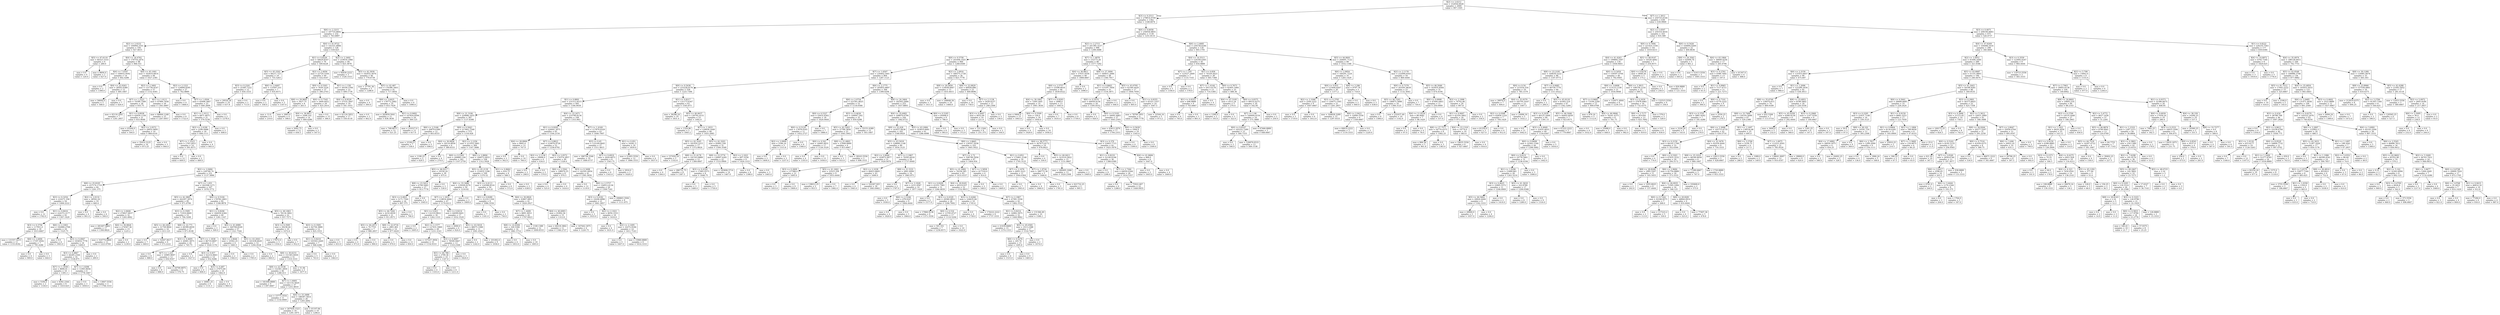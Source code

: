 digraph Tree {
node [shape=box] ;
0 [label="X[2] <= 2.6212\nmse = 332656.0028\nsamples = 2000\nvalue = 997.1505"] ;
1 [label="X[3] <= 0.2513\nmse = 278814.9709\nsamples = 1362\nvalue = 1168.6674"] ;
0 -> 1 [labeldistance=2.5, labelangle=45, headlabel="True"] ;
2 [label="X[6] <= 2.3215\nmse = 187725.8692\nsamples = 232\nvalue = 763.6897"] ;
1 -> 2 ;
3 [label="X[2] <= 2.0232\nmse = 194994.2101\nsamples = 104\nvalue = 927.4615"] ;
2 -> 3 ;
4 [label="X[5] <= 47.6119\nmse = 60323.3333\nsamples = 6\nvalue = 289.0"] ;
3 -> 4 ;
5 [label="mse = 0.0\nsamples = 4\nvalue = 120.0"] ;
4 -> 5 ;
6 [label="mse = 9604.0\nsamples = 2\nvalue = 627.0"] ;
4 -> 6 ;
7 [label="X[4] <= 24.4762\nmse = 176754.2474\nsamples = 98\nvalue = 966.551"] ;
3 -> 7 ;
8 [label="X[4] <= 7.0187\nmse = 106932.9592\nsamples = 14\nvalue = 602.4286"] ;
7 -> 8 ;
9 [label="mse = 0.0\nsamples = 2\nvalue = 1306.0"] ;
8 -> 9 ;
10 [label="X[4] <= 22.0263\nmse = 28502.6389\nsamples = 12\nvalue = 485.1667"] ;
8 -> 10 ;
11 [label="mse = 56644.0\nsamples = 5\nvalue = 568.0"] ;
10 -> 11 ;
12 [label="mse = 0.0\nsamples = 7\nvalue = 426.0"] ;
10 -> 12 ;
13 [label="X[4] <= 45.1001\nmse = 162610.6814\nsamples = 84\nvalue = 1027.2381"] ;
7 -> 13 ;
14 [label="X[2] <= 2.3492\nmse = 131736.9147\nsamples = 57\nvalue = 1152.4561"] ;
13 -> 14 ;
15 [label="X[7] <= 1.2523\nmse = 74390.7589\nsamples = 28\nvalue = 935.75"] ;
14 -> 15 ;
16 [label="mse = 45116.2041\nsamples = 7\nvalue = 1241.2857"] ;
15 -> 16 ;
17 [label="X[1] <= 0.8938\nmse = 42659.1338\nsamples = 21\nvalue = 833.9048"] ;
15 -> 17 ;
18 [label="mse = 43264.0\nsamples = 2\nvalue = 504.0"] ;
17 -> 18 ;
19 [label="X[2] <= 2.0572\nmse = 29932.9695\nsamples = 19\nvalue = 868.6316"] ;
17 -> 19 ;
20 [label="mse = 35410.3125\nsamples = 16\nvalue = 873.25"] ;
19 -> 20 ;
21 [label="mse = 0.0\nsamples = 3\nvalue = 844.0"] ;
19 -> 21 ;
22 [label="X[1] <= 1.0111\nmse = 97984.7658\nsamples = 29\nvalue = 1361.6897"] ;
14 -> 22 ;
23 [label="mse = 80844.1248\nsamples = 23\nvalue = 1267.6957"] ;
22 -> 23 ;
24 [label="mse = 0.0\nsamples = 6\nvalue = 1722.0"] ;
22 -> 24 ;
25 [label="X[2] <= 2.1221\nmse = 124806.8395\nsamples = 27\nvalue = 762.8889"] ;
13 -> 25 ;
26 [label="mse = 0.0\nsamples = 4\nvalue = 1468.0"] ;
25 -> 26 ;
27 [label="X[7] <= 1.4504\nmse = 45008.3667\nsamples = 23\nvalue = 640.2609"] ;
25 -> 27 ;
28 [label="X[1] <= 1.0111\nmse = 6871.4875\nsamples = 21\nvalue = 579.5238"] ;
27 -> 28 ;
29 [label="X[2] <= 2.4199\nmse = 2296.0988\nsamples = 18\nvalue = 608.1111"] ;
28 -> 29 ;
30 [label="X[7] <= 1.2523\nmse = 1763.2653\nsamples = 14\nvalue = 591.8571"] ;
29 -> 30 ;
31 [label="mse = 0.0\nsamples = 12\nvalue = 609.0"] ;
30 -> 31 ;
32 [label="mse = 0.0\nsamples = 2\nvalue = 489.0"] ;
30 -> 32 ;
33 [label="mse = 0.0\nsamples = 4\nvalue = 665.0"] ;
29 -> 33 ;
34 [label="mse = 0.0\nsamples = 3\nvalue = 408.0"] ;
28 -> 34 ;
35 [label="mse = 0.0\nsamples = 2\nvalue = 1278.0"] ;
27 -> 35 ;
36 [label="X[4] <= 41.9722\nmse = 142321.8906\nsamples = 128\nvalue = 630.625"] ;
2 -> 36 ;
37 [label="X[1] <= 0.8226\nmse = 56629.8167\nsamples = 79\nvalue = 509.8228"] ;
36 -> 37 ;
38 [label="X[5] <= 45.2502\nmse = 84211.723\nsamples = 19\nvalue = 755.5263"] ;
37 -> 38 ;
39 [label="X[3] <= 0.2241\nmse = 25385.7222\nsamples = 12\nvalue = 650.3333"] ;
38 -> 39 ;
40 [label="mse = 29520.36\nsamples = 10\nvalue = 637.8"] ;
39 -> 40 ;
41 [label="mse = 0.0\nsamples = 2\nvalue = 713.0"] ;
39 -> 41 ;
42 [label="X[6] <= 2.6497\nmse = 133567.551\nsamples = 7\nvalue = 935.8571"] ;
38 -> 42 ;
43 [label="mse = 0.0\nsamples = 2\nvalue = 358.0"] ;
42 -> 43 ;
44 [label="mse = 0.0\nsamples = 5\nvalue = 1167.0"] ;
42 -> 44 ;
45 [label="X[2] <= 2.4056\nmse = 22724.5164\nsamples = 60\nvalue = 432.0167"] ;
37 -> 45 ;
46 [label="X[0] <= 0.5303\nmse = 7839.3324\nsamples = 37\nvalue = 390.2703"] ;
45 -> 46 ;
47 [label="X[8] <= 29.9691\nmse = 3427.75\nsamples = 8\nvalue = 263.5"] ;
46 -> 47 ;
48 [label="mse = 12.0\nsamples = 4\nvalue = 219.0"] ;
47 -> 48 ;
49 [label="mse = 2883.0\nsamples = 4\nvalue = 308.0"] ;
47 -> 49 ;
50 [label="X[0] <= 0.7545\nmse = 3400.0452\nsamples = 29\nvalue = 425.2414"] ;
46 -> 50 ;
51 [label="X[4] <= 36.8811\nmse = 3268.102\nsamples = 14\nvalue = 469.4286"] ;
50 -> 51 ;
52 [label="mse = 2642.75\nsamples = 12\nvalue = 456.5"] ;
51 -> 52 ;
53 [label="mse = 0.0\nsamples = 2\nvalue = 547.0"] ;
51 -> 53 ;
54 [label="mse = 0.0\nsamples = 15\nvalue = 384.0"] ;
50 -> 54 ;
55 [label="X[1] <= 1.158\nmse = 39356.5784\nsamples = 23\nvalue = 499.1739"] ;
45 -> 55 ;
56 [label="X[4] <= 8.9529\nmse = 37532.3047\nsamples = 19\nvalue = 541.1053"] ;
55 -> 56 ;
57 [label="mse = 41124.5952\nsamples = 17\nvalue = 550.4118"] ;
56 -> 57 ;
58 [label="mse = 4.0\nsamples = 2\nvalue = 462.0"] ;
56 -> 58 ;
59 [label="mse = 0.0\nsamples = 4\nvalue = 300.0"] ;
55 -> 59 ;
60 [label="X[2] <= 2.3492\nmse = 219018.1966\nsamples = 49\nvalue = 825.3878"] ;
36 -> 60 ;
61 [label="mse = 95630.2222\nsamples = 3\nvalue = 1526.3333"] ;
60 -> 61 ;
62 [label="X[5] <= 42.3939\nmse = 192932.5676\nsamples = 46\nvalue = 779.6739"] ;
60 -> 62 ;
63 [label="mse = 37791.36\nsamples = 5\nvalue = 1288.8"] ;
62 -> 63 ;
64 [label="X[5] <= 42.487\nmse = 176386.3403\nsamples = 41\nvalue = 717.5854"] ;
62 -> 64 ;
65 [label="X[6] <= 3.6425\nmse = 178772.2482\nsamples = 35\nvalue = 653.7429"] ;
64 -> 65 ;
66 [label="mse = 283859.5041\nsamples = 11\nvalue = 838.3636"] ;
65 -> 66 ;
67 [label="X[1] <= 0.9492\nmse = 107824.8594\nsamples = 24\nvalue = 569.125"] ;
65 -> 67 ;
68 [label="mse = 748.6875\nsamples = 12\nvalue = 521.25"] ;
67 -> 68 ;
69 [label="mse = 210317.0\nsamples = 12\nvalue = 617.0"] ;
67 -> 69 ;
70 [label="mse = 0.0\nsamples = 6\nvalue = 1090.0"] ;
64 -> 70 ;
71 [label="X[0] <= 0.6058\nmse = 256930.9855\nsamples = 1130\nvalue = 1251.8133"] ;
1 -> 71 ;
72 [label="X[2] <= 2.2715\nmse = 241385.3237\nsamples = 996\nvalue = 1298.4488"] ;
71 -> 72 ;
73 [label="X[0] <= 0.5758\nmse = 241694.1025\nsamples = 900\nvalue = 1268.6589"] ;
72 -> 73 ;
74 [label="X[7] <= 1.6507\nmse = 230402.5441\nsamples = 864\nvalue = 1287.1123"] ;
73 -> 74 ;
75 [label="X[0] <= 0.5438\nmse = 233228.0176\nsamples = 558\nvalue = 1225.7384"] ;
74 -> 75 ;
76 [label="X[1] <= 0.8891\nmse = 231512.9515\nsamples = 495\nvalue = 1184.9939"] ;
75 -> 76 ;
77 [label="X[8] <= 21.3106\nmse = 220686.1655\nsamples = 387\nvalue = 1137.8398"] ;
76 -> 77 ;
78 [label="X[6] <= 2.5166\nmse = 20879.6389\nsamples = 12\nvalue = 603.8333"] ;
77 -> 78 ;
79 [label="mse = 25392.0\nsamples = 7\nvalue = 538.0"] ;
78 -> 79 ;
80 [label="mse = 0.0\nsamples = 5\nvalue = 696.0"] ;
78 -> 80 ;
81 [label="X[0] <= 0.5043\nmse = 217662.7548\nsamples = 375\nvalue = 1154.928"] ;
77 -> 81 ;
82 [label="X[4] <= 30.0826\nmse = 29116.8056\nsamples = 6\nvalue = 389.8333"] ;
81 -> 82 ;
83 [label="mse = 1190.25\nsamples = 2\nvalue = 629.5"] ;
82 -> 83 ;
84 [label="mse = 0.0\nsamples = 4\nvalue = 270.0"] ;
82 -> 84 ;
85 [label="X[2] <= 2.1256\nmse = 211055.5661\nsamples = 369\nvalue = 1167.3686"] ;
81 -> 85 ;
86 [label="X[0] <= 0.5305\nmse = 209883.104\nsamples = 261\nvalue = 1107.2759"] ;
85 -> 86 ;
87 [label="X[2] <= 2.0484\nmse = 226740.74\nsamples = 231\nvalue = 1137.3896"] ;
86 -> 87 ;
88 [label="X[8] <= 25.8105\nmse = 257174.1719\nsamples = 64\nvalue = 1291.375"] ;
87 -> 88 ;
89 [label="X[3] <= 0.3254\nmse = 210271.358\nsamples = 54\nvalue = 1408.2222"] ;
88 -> 89 ;
90 [label="mse = 0.0\nsamples = 12\nvalue = 1762.0"] ;
89 -> 90 ;
91 [label="X[1] <= 0.8416\nmse = 224372.2177\nsamples = 42\nvalue = 1307.1429"] ;
89 -> 91 ;
92 [label="X[3] <= 0.3756\nmse = 117951.0\nsamples = 18\nvalue = 1015.6667"] ;
91 -> 92 ;
93 [label="mse = 131557.4215\nsamples = 11\nvalue = 1155.8182"] ;
92 -> 93 ;
94 [label="X[6] <= 2.4494\nmse = 17197.9592\nsamples = 7\nvalue = 795.4286"] ;
92 -> 94 ;
95 [label="mse = 0.0\nsamples = 4\nvalue = 909.0"] ;
94 -> 95 ;
96 [label="mse = 0.0\nsamples = 3\nvalue = 644.0"] ;
94 -> 96 ;
97 [label="X[6] <= 2.1003\nmse = 192680.2708\nsamples = 24\nvalue = 1525.75"] ;
91 -> 97 ;
98 [label="mse = 0.0\nsamples = 6\nvalue = 1903.0"] ;
97 -> 98 ;
99 [label="X[3] <= 0.4947\nmse = 193654.7778\nsamples = 18\nvalue = 1400.0"] ;
97 -> 99 ;
100 [label="X[3] <= 0.4867\nmse = 44285.2344\nsamples = 16\nvalue = 1538.875"] ;
99 -> 100 ;
101 [label="X[7] <= 1.1838\nmse = 8690.01\nsamples = 10\nvalue = 1395.3"] ;
100 -> 101 ;
102 [label="mse = 5184.0\nsamples = 2\nvalue = 1334.0"] ;
101 -> 102 ;
103 [label="mse = 8392.2344\nsamples = 8\nvalue = 1410.625"] ;
101 -> 103 ;
104 [label="X[7] <= 1.0298\nmse = 11993.8056\nsamples = 6\nvalue = 1778.1667"] ;
100 -> 104 ;
105 [label="mse = 0.0\nsamples = 3\nvalue = 1850.0"] ;
104 -> 105 ;
106 [label="mse = 13667.5556\nsamples = 3\nvalue = 1706.3333"] ;
104 -> 106 ;
107 [label="mse = 0.0\nsamples = 2\nvalue = 289.0"] ;
99 -> 107 ;
108 [label="X[2] <= 2.0132\nmse = 38592.24\nsamples = 10\nvalue = 660.4"] ;
88 -> 108 ;
109 [label="mse = 0.0\nsamples = 4\nvalue = 901.0"] ;
108 -> 109 ;
110 [label="mse = 0.0\nsamples = 6\nvalue = 500.0"] ;
108 -> 110 ;
111 [label="X[7] <= 1.455\nmse = 202508.1271\nsamples = 167\nvalue = 1078.3772"] ;
87 -> 111 ;
112 [label="X[5] <= 42.3865\nmse = 202207.3974\nsamples = 85\nvalue = 971.6706"] ;
111 -> 112 ;
113 [label="X[2] <= 2.0646\nmse = 279627.8037\nsamples = 32\nvalue = 1265.4062"] ;
112 -> 113 ;
114 [label="mse = 281407.9862\nsamples = 17\nvalue = 1300.8824"] ;
113 -> 114 ;
115 [label="X[4] <= 30.0826\nmse = 274567.36\nsamples = 15\nvalue = 1225.2"] ;
113 -> 115 ;
116 [label="mse = 316774.6864\nsamples = 13\nvalue = 1223.0769"] ;
115 -> 116 ;
117 [label="mse = 0.0\nsamples = 2\nvalue = 1239.0"] ;
115 -> 117 ;
118 [label="X[3] <= 0.3585\nmse = 71916.0669\nsamples = 53\nvalue = 794.3208"] ;
112 -> 118 ;
119 [label="X[5] <= 44.2403\nmse = 31758.9844\nsamples = 16\nvalue = 615.125"] ;
118 -> 119 ;
120 [label="mse = 0.0\nsamples = 7\nvalue = 669.0"] ;
119 -> 120 ;
121 [label="mse = 52447.0617\nsamples = 9\nvalue = 573.2222"] ;
119 -> 121 ;
122 [label="X[8] <= 22.771\nmse = 69390.6939\nsamples = 37\nvalue = 871.8108"] ;
118 -> 122 ;
123 [label="X[3] <= 0.4695\nmse = 20081.5875\nsamples = 20\nvalue = 745.75"] ;
122 -> 123 ;
124 [label="mse = 0.0\nsamples = 8\nvalue = 888.0"] ;
123 -> 124 ;
125 [label="X[7] <= 1.225\nmse = 10985.9097\nsamples = 12\nvalue = 650.9167"] ;
123 -> 125 ;
126 [label="mse = 0.0\nsamples = 8\nvalue = 688.0"] ;
125 -> 126 ;
127 [label="mse = 24706.6875\nsamples = 4\nvalue = 576.75"] ;
125 -> 127 ;
128 [label="X[7] <= 1.1838\nmse = 86710.8097\nsamples = 17\nvalue = 1020.1176"] ;
122 -> 128 ;
129 [label="mse = 0.0\nsamples = 3\nvalue = 1427.0"] ;
128 -> 129 ;
130 [label="X[3] <= 0.457\nmse = 62214.0663\nsamples = 14\nvalue = 932.9286"] ;
128 -> 130 ;
131 [label="mse = 0.0\nsamples = 4\nvalue = 608.0"] ;
130 -> 131 ;
132 [label="X[3] <= 0.487\nmse = 27975.69\nsamples = 10\nvalue = 1062.9"] ;
130 -> 132 ;
133 [label="mse = 34861.25\nsamples = 6\nvalue = 1131.5"] ;
132 -> 133 ;
134 [label="mse = 0.0\nsamples = 4\nvalue = 960.0"] ;
132 -> 134 ;
135 [label="X[0] <= 0.5104\nmse = 178782.2803\nsamples = 82\nvalue = 1188.9878"] ;
111 -> 135 ;
136 [label="X[1] <= 0.8206\nmse = 184050.4364\nsamples = 60\nvalue = 1281.1167"] ;
135 -> 136 ;
137 [label="mse = 0.0\nsamples = 3\nvalue = 509.0"] ;
136 -> 137 ;
138 [label="X[5] <= 41.6989\nmse = 160708.8169\nsamples = 57\nvalue = 1321.7544"] ;
136 -> 138 ;
139 [label="X[2] <= 2.0646\nmse = 10302.25\nsamples = 4\nvalue = 1683.5"] ;
138 -> 139 ;
140 [label="mse = 0.0\nsamples = 2\nvalue = 1582.0"] ;
139 -> 140 ;
141 [label="mse = 0.0\nsamples = 2\nvalue = 1785.0"] ;
139 -> 141 ;
142 [label="X[5] <= 43.2043\nmse = 161438.6629\nsamples = 53\nvalue = 1294.4528"] ;
138 -> 142 ;
143 [label="mse = 0.0\nsamples = 2\nvalue = 660.0"] ;
142 -> 143 ;
144 [label="X[8] <= 30.6233\nmse = 151365.0458\nsamples = 51\nvalue = 1319.3333"] ;
142 -> 144 ;
145 [label="X[8] <= 22.5538\nmse = 152361.2859\nsamples = 46\nvalue = 1280.413"] ;
144 -> 145 ;
146 [label="mse = 181496.8889\nsamples = 9\nvalue = 1397.6667"] ;
145 -> 146 ;
147 [label="X[7] <= 1.6005\nmse = 141116.5829\nsamples = 37\nvalue = 1251.8919"] ;
145 -> 147 ;
148 [label="mse = 15773.3554\nsamples = 11\nvalue = 1154.0909"] ;
147 -> 148 ;
149 [label="X[4] <= 33.3488\nmse = 188387.5814\nsamples = 26\nvalue = 1293.2692"] ;
147 -> 149 ;
150 [label="mse = 267926.1523\nsamples = 16\nvalue = 1291.1875"] ;
149 -> 150 ;
151 [label="mse = 61107.84\nsamples = 10\nvalue = 1296.6"] ;
149 -> 151 ;
152 [label="mse = 51.84\nsamples = 5\nvalue = 1677.4"] ;
144 -> 152 ;
153 [label="X[5] <= 40.1863\nmse = 78134.3802\nsamples = 22\nvalue = 937.7273"] ;
135 -> 153 ;
154 [label="X[3] <= 0.3585\nmse = 39238.44\nsamples = 10\nvalue = 1072.6"] ;
153 -> 154 ;
155 [label="mse = 17672.0\nsamples = 3\nvalue = 1354.0"] ;
154 -> 155 ;
156 [label="mse = 0.0\nsamples = 7\nvalue = 952.0"] ;
154 -> 156 ;
157 [label="X[3] <= 0.3585\nmse = 82756.3889\nsamples = 12\nvalue = 825.3333"] ;
153 -> 157 ;
158 [label="X[1] <= 0.8216\nmse = 105502.2449\nsamples = 7\nvalue = 948.4286"] ;
157 -> 158 ;
159 [label="mse = 0.0\nsamples = 5\nvalue = 743.0"] ;
158 -> 159 ;
160 [label="mse = 0.0\nsamples = 2\nvalue = 1462.0"] ;
158 -> 160 ;
161 [label="mse = 0.0\nsamples = 5\nvalue = 653.0"] ;
157 -> 161 ;
162 [label="X[5] <= 46.9217\nmse = 19330.24\nsamples = 30\nvalue = 875.4"] ;
86 -> 162 ;
163 [label="X[8] <= 23.5412\nmse = 6749.5062\nsamples = 27\nvalue = 913.7778"] ;
162 -> 163 ;
164 [label="X[3] <= 0.4921\nmse = 5171.7344\nsamples = 24\nvalue = 897.375"] ;
163 -> 164 ;
165 [label="X[5] <= 44.7044\nmse = 4232.6939\nsamples = 21\nvalue = 911.8571"] ;
164 -> 165 ;
166 [label="X[5] <= 44.2973\nmse = 70.7755\nsamples = 7\nvalue = 980.2857"] ;
165 -> 166 ;
167 [label="mse = 0.0\nsamples = 4\nvalue = 973.0"] ;
166 -> 167 ;
168 [label="mse = 0.0\nsamples = 3\nvalue = 990.0"] ;
166 -> 168 ;
169 [label="X[8] <= 22.0734\nmse = 2801.801\nsamples = 14\nvalue = 877.6429"] ;
165 -> 169 ;
170 [label="mse = 0.0\nsamples = 3\nvalue = 979.0"] ;
169 -> 170 ;
171 [label="mse = 0.0\nsamples = 11\nvalue = 850.0"] ;
169 -> 171 ;
172 [label="mse = 0.0\nsamples = 3\nvalue = 796.0"] ;
164 -> 172 ;
173 [label="mse = 0.0\nsamples = 3\nvalue = 1045.0"] ;
163 -> 173 ;
174 [label="mse = 0.0\nsamples = 3\nvalue = 530.0"] ;
162 -> 174 ;
175 [label="X[6] <= 2.8894\nmse = 184072.0933\nsamples = 108\nvalue = 1312.5926"] ;
85 -> 175 ;
176 [label="X[5] <= 45.2139\nmse = 153432.1296\nsamples = 100\nvalue = 1370.52"] ;
175 -> 176 ;
177 [label="X[4] <= 33.3488\nmse = 135028.0276\nsamples = 50\nvalue = 1216.82"] ;
176 -> 177 ;
178 [label="X[7] <= 1.1833\nmse = 119834.4464\nsamples = 47\nvalue = 1179.0213"] ;
177 -> 178 ;
179 [label="X[1] <= 0.821\nmse = 132319.9822\nsamples = 30\nvalue = 1262.1333"] ;
178 -> 179 ;
180 [label="mse = 0.0\nsamples = 2\nvalue = 1695.0"] ;
179 -> 180 ;
181 [label="X[2] <= 2.1577\nmse = 127431.5969\nsamples = 28\nvalue = 1231.2143"] ;
179 -> 181 ;
182 [label="mse = 157227.3956\nsamples = 15\nvalue = 1154.9333"] ;
181 -> 182 ;
183 [label="X[3] <= 0.4697\nmse = 78590.9467\nsamples = 13\nvalue = 1319.2308"] ;
181 -> 183 ;
184 [label="X[5] <= 40.786\nmse = 2799.36\nsamples = 10\nvalue = 1167.8"] ;
183 -> 184 ;
185 [label="mse = 0.0\nsamples = 4\nvalue = 1103.0"] ;
184 -> 185 ;
186 [label="mse = 0.0\nsamples = 6\nvalue = 1211.0"] ;
184 -> 186 ;
187 [label="mse = 0.0\nsamples = 3\nvalue = 1824.0"] ;
183 -> 187 ;
188 [label="X[1] <= 0.8214\nmse = 64099.6401\nsamples = 17\nvalue = 1032.3529"] ;
178 -> 188 ;
189 [label="mse = 2000.0\nsamples = 6\nvalue = 924.0"] ;
188 -> 189 ;
190 [label="X[5] <= 43.5018\nmse = 88075.3388\nsamples = 11\nvalue = 1091.4545"] ;
188 -> 190 ;
191 [label="mse = 0.0\nsamples = 2\nvalue = 1242.0"] ;
190 -> 191 ;
192 [label="mse = 101492.0\nsamples = 9\nvalue = 1058.0"] ;
190 -> 192 ;
193 [label="mse = 0.0\nsamples = 3\nvalue = 1809.0"] ;
177 -> 193 ;
194 [label="X[3] <= 0.4113\nmse = 124588.8516\nsamples = 50\nvalue = 1524.22"] ;
176 -> 194 ;
195 [label="X[1] <= 0.8289\nmse = 31219.1358\nsamples = 9\nvalue = 1086.5556"] ;
194 -> 195 ;
196 [label="mse = 0.0\nsamples = 7\nvalue = 1181.0"] ;
195 -> 196 ;
197 [label="mse = 0.0\nsamples = 2\nvalue = 756.0"] ;
195 -> 197 ;
198 [label="X[4] <= 30.0826\nmse = 93807.0851\nsamples = 41\nvalue = 1620.2927"] ;
194 -> 198 ;
199 [label="X[7] <= 1.4409\nmse = 8891.9053\nsamples = 26\nvalue = 1797.6923"] ;
198 -> 199 ;
200 [label="X[8] <= 22.8306\nmse = 326.5306\nsamples = 14\nvalue = 1881.5714"] ;
199 -> 200 ;
201 [label="mse = 0.0\nsamples = 4\nvalue = 1853.0"] ;
200 -> 201 ;
202 [label="mse = 0.0\nsamples = 10\nvalue = 1893.0"] ;
200 -> 202 ;
203 [label="mse = 1100.1389\nsamples = 12\nvalue = 1699.8333"] ;
199 -> 203 ;
204 [label="X[4] <= 40.6993\nmse = 91892.56\nsamples = 15\nvalue = 1312.8"] ;
198 -> 204 ;
205 [label="mse = 60218.3802\nsamples = 11\nvalue = 1346.2727"] ;
204 -> 205 ;
206 [label="mse = 167442.1875\nsamples = 4\nvalue = 1220.75"] ;
204 -> 206 ;
207 [label="X[1] <= 0.8662\nmse = 816.75\nsamples = 8\nvalue = 588.5"] ;
175 -> 207 ;
208 [label="mse = 0.0\nsamples = 6\nvalue = 572.0"] ;
207 -> 208 ;
209 [label="mse = 0.0\nsamples = 2\nvalue = 638.0"] ;
207 -> 209 ;
210 [label="X[4] <= 33.2471\nmse = 233790.8134\nsamples = 108\nvalue = 1353.963"] ;
76 -> 210 ;
211 [label="X[1] <= 0.9292\nmse = 220041.3075\nsamples = 65\nvalue = 1164.2154"] ;
210 -> 211 ;
212 [label="X[4] <= 28.8906\nmse = 6845.0\nsamples = 12\nvalue = 747.0"] ;
211 -> 212 ;
213 [label="mse = 0.0\nsamples = 2\nvalue = 562.0"] ;
212 -> 213 ;
214 [label="mse = 0.0\nsamples = 10\nvalue = 784.0"] ;
212 -> 214 ;
215 [label="X[7] <= 0.8823\nmse = 219976.9726\nsamples = 53\nvalue = 1258.6792"] ;
211 -> 215 ;
216 [label="X[2] <= 2.1136\nmse = 18496.0\nsamples = 4\nvalue = 434.0"] ;
215 -> 216 ;
217 [label="mse = 0.0\nsamples = 2\nvalue = 298.0"] ;
216 -> 217 ;
218 [label="mse = 0.0\nsamples = 2\nvalue = 570.0"] ;
216 -> 218 ;
219 [label="X[2] <= 2.0572\nmse = 176374.2857\nsamples = 49\nvalue = 1326.0"] ;
215 -> 219 ;
220 [label="X[6] <= 2.5562\nmse = 198470.25\nsamples = 8\nvalue = 970.5"] ;
219 -> 220 ;
221 [label="mse = 0.0\nsamples = 4\nvalue = 525.0"] ;
220 -> 221 ;
222 [label="mse = 0.0\nsamples = 4\nvalue = 1416.0"] ;
220 -> 222 ;
223 [label="X[3] <= 0.3498\nmse = 142591.6954\nsamples = 41\nvalue = 1395.3659"] ;
219 -> 223 ;
224 [label="mse = 0.0\nsamples = 12\nvalue = 1119.0"] ;
223 -> 224 ;
225 [label="X[6] <= 2.5757\nmse = 156912.6136\nsamples = 29\nvalue = 1509.7241"] ;
223 -> 225 ;
226 [label="X[3] <= 0.4182\nmse = 19208.4898\nsamples = 21\nvalue = 1661.2857"] ;
225 -> 226 ;
227 [label="mse = 0.0\nsamples = 3\nvalue = 1933.0"] ;
226 -> 227 ;
228 [label="X[2] <= 2.1021\nmse = 8054.3333\nsamples = 18\nvalue = 1616.0"] ;
226 -> 228 ;
229 [label="mse = 0.0\nsamples = 4\nvalue = 1631.0"] ;
228 -> 229 ;
230 [label="X[2] <= 2.1495\nmse = 10272.9184\nsamples = 14\nvalue = 1611.7143"] ;
228 -> 230 ;
231 [label="mse = 0.0\nsamples = 5\nvalue = 1607.0"] ;
230 -> 231 ;
232 [label="mse = 15960.8889\nsamples = 9\nvalue = 1614.3333"] ;
230 -> 232 ;
233 [label="mse = 299803.3594\nsamples = 8\nvalue = 1111.875"] ;
225 -> 233 ;
234 [label="X[7] <= 1.4169\nmse = 117879.9329\nsamples = 43\nvalue = 1640.7907"] ;
210 -> 234 ;
235 [label="X[3] <= 0.45\nmse = 133149.0645\nsamples = 27\nvalue = 1511.4815"] ;
234 -> 235 ;
236 [label="mse = 186726.3546\nsamples = 19\nvalue = 1489.4737"] ;
235 -> 236 ;
237 [label="X[7] <= 0.6919\nmse = 2020.6875\nsamples = 8\nvalue = 1563.75"] ;
235 -> 237 ;
238 [label="mse = 0.0\nsamples = 6\nvalue = 1543.0"] ;
237 -> 238 ;
239 [label="mse = 2916.0\nsamples = 2\nvalue = 1626.0"] ;
237 -> 239 ;
240 [label="X[1] <= 0.951\nmse = 16281.5\nsamples = 16\nvalue = 1859.0"] ;
234 -> 240 ;
241 [label="mse = 21493.5556\nsamples = 12\nvalue = 1866.3333"] ;
240 -> 241 ;
242 [label="mse = 0.0\nsamples = 4\nvalue = 1837.0"] ;
240 -> 242 ;
243 [label="X[1] <= 0.8217\nmse = 131173.6347\nsamples = 63\nvalue = 1545.873"] ;
75 -> 243 ;
244 [label="mse = 36286.24\nsamples = 10\nvalue = 1831.4"] ;
243 -> 244 ;
245 [label="X[5] <= 40.0637\nmse = 130792.4151\nsamples = 53\nvalue = 1492.0"] ;
243 -> 245 ;
246 [label="mse = 1324.96\nsamples = 5\nvalue = 1845.2"] ;
245 -> 246 ;
247 [label="X[7] <= 1.1833\nmse = 129930.1649\nsamples = 48\nvalue = 1455.2083"] ;
245 -> 247 ;
248 [label="X[5] <= 42.3245\nmse = 181924.2215\nsamples = 17\nvalue = 1372.8824"] ;
247 -> 248 ;
249 [label="mse = 157450.24\nsamples = 5\nvalue = 1332.6"] ;
248 -> 249 ;
250 [label="X[8] <= 21.4178\nmse = 191163.8889\nsamples = 12\nvalue = 1389.6667"] ;
248 -> 250 ;
251 [label="mse = 0.0\nsamples = 4\nvalue = 1394.0"] ;
250 -> 251 ;
252 [label="mse = 286731.75\nsamples = 8\nvalue = 1387.5"] ;
250 -> 252 ;
253 [label="X[5] <= 42.3203\nmse = 95662.358\nsamples = 31\nvalue = 1500.3548"] ;
247 -> 253 ;
254 [label="X[8] <= 23.5774\nmse = 130697.6281\nsamples = 22\nvalue = 1533.0909"] ;
253 -> 254 ;
255 [label="X[3] <= 0.4329\nmse = 17085.9375\nsamples = 8\nvalue = 1648.75"] ;
254 -> 255 ;
256 [label="mse = 0.0\nsamples = 3\nvalue = 1480.0"] ;
255 -> 256 ;
257 [label="mse = 0.0\nsamples = 5\nvalue = 1750.0"] ;
255 -> 257 ;
258 [label="mse = 183606.5714\nsamples = 14\nvalue = 1467.0"] ;
254 -> 258 ;
259 [label="X[2] <= 2.1021\nmse = 997.5556\nsamples = 9\nvalue = 1420.3333"] ;
253 -> 259 ;
260 [label="mse = 0.0\nsamples = 6\nvalue = 1398.0"] ;
259 -> 260 ;
261 [label="mse = 0.0\nsamples = 3\nvalue = 1465.0"] ;
259 -> 261 ;
262 [label="X[6] <= 2.1775\nmse = 205855.9697\nsamples = 306\nvalue = 1399.0294"] ;
74 -> 262 ;
263 [label="X[6] <= 2.0754\nmse = 221561.9025\nsamples = 53\nvalue = 1118.0566"] ;
262 -> 263 ;
264 [label="X[0] <= 0.5327\nmse = 55632.8302\nsamples = 18\nvalue = 1620.9444"] ;
263 -> 264 ;
265 [label="X[0] <= 0.5124\nmse = 17878.0165\nsamples = 11\nvalue = 1452.2727"] ;
264 -> 265 ;
266 [label="X[2] <= 2.0994\nmse = 5186.16\nsamples = 5\nvalue = 1315.8"] ;
265 -> 266 ;
267 [label="mse = 0.0\nsamples = 2\nvalue = 1404.0"] ;
266 -> 267 ;
268 [label="mse = 0.0\nsamples = 3\nvalue = 1257.0"] ;
266 -> 268 ;
269 [label="mse = 0.0\nsamples = 6\nvalue = 1566.0"] ;
265 -> 269 ;
270 [label="mse = 0.0\nsamples = 7\nvalue = 1886.0"] ;
264 -> 270 ;
271 [label="X[3] <= 0.4636\nmse = 109947.502\nsamples = 35\nvalue = 859.4286"] ;
263 -> 271 ;
272 [label="X[5] <= 42.3203\nmse = 37766.3856\nsamples = 23\nvalue = 1045.3043"] ;
271 -> 272 ;
273 [label="X[0] <= 0.541\nmse = 16085.9931\nsamples = 17\nvalue = 1126.3529"] ;
272 -> 273 ;
274 [label="mse = 0.0\nsamples = 4\nvalue = 1355.0"] ;
273 -> 274 ;
275 [label="mse = 0.0\nsamples = 13\nvalue = 1056.0"] ;
273 -> 275 ;
276 [label="X[8] <= 21.6803\nmse = 27848.8889\nsamples = 6\nvalue = 815.6667"] ;
272 -> 276 ;
277 [label="mse = 0.0\nsamples = 3\nvalue = 933.0"] ;
276 -> 277 ;
278 [label="mse = 28163.5556\nsamples = 3\nvalue = 698.3333"] ;
276 -> 278 ;
279 [label="mse = 55151.6389\nsamples = 12\nvalue = 503.1667"] ;
271 -> 279 ;
280 [label="X[8] <= 24.3464\nmse = 182563.2684\nsamples = 253\nvalue = 1457.8893"] ;
262 -> 280 ;
281 [label="X[4] <= 35.6083\nmse = 168870.6794\nsamples = 244\nvalue = 1482.6721"] ;
280 -> 281 ;
282 [label="X[8] <= 22.428\nmse = 143437.8438\nsamples = 183\nvalue = 1548.0929"] ;
281 -> 282 ;
283 [label="X[5] <= 43.5018\nmse = 128890.1148\nsamples = 80\nvalue = 1654.3125"] ;
282 -> 283 ;
284 [label="X[2] <= 2.0646\nmse = 193672.9977\nsamples = 21\nvalue = 1420.0476"] ;
283 -> 284 ;
285 [label="X[3] <= 0.2609\nmse = 137388.0\nsamples = 12\nvalue = 1695.0"] ;
284 -> 285 ;
286 [label="mse = 0.0\nsamples = 3\nvalue = 1053.0"] ;
285 -> 286 ;
287 [label="mse = 0.0\nsamples = 9\nvalue = 1909.0"] ;
285 -> 287 ;
288 [label="X[5] <= 41.2462\nmse = 33523.358\nsamples = 9\nvalue = 1053.4444"] ;
284 -> 288 ;
289 [label="mse = 138012.25\nsamples = 2\nvalue = 953.5"] ;
288 -> 289 ;
290 [label="mse = 0.0\nsamples = 7\nvalue = 1082.0"] ;
288 -> 290 ;
291 [label="X[7] <= 2.1867\nmse = 79345.6018\nsamples = 59\nvalue = 1737.6949"] ;
283 -> 291 ;
292 [label="X[2] <= 2.1038\nmse = 99423.8605\nsamples = 43\nvalue = 1690.0"] ;
291 -> 292 ;
293 [label="mse = 0.0\nsamples = 4\nvalue = 1945.0"] ;
292 -> 293 ;
294 [label="mse = 102267.925\nsamples = 39\nvalue = 1663.8462"] ;
292 -> 294 ;
295 [label="X[8] <= 21.5331\nmse = 2841.6094\nsamples = 16\nvalue = 1865.875"] ;
291 -> 295 ;
296 [label="mse = 0.0\nsamples = 2\nvalue = 1787.0"] ;
295 -> 296 ;
297 [label="X[7] <= 3.1928\nmse = 2231.8367\nsamples = 14\nvalue = 1877.1429"] ;
295 -> 297 ;
298 [label="mse = 0.0\nsamples = 5\nvalue = 1936.0"] ;
297 -> 298 ;
299 [label="X[6] <= 2.5166\nmse = 478.0247\nsamples = 9\nvalue = 1844.4444"] ;
297 -> 299 ;
300 [label="mse = 0.0\nsamples = 4\nvalue = 1820.0"] ;
299 -> 300 ;
301 [label="mse = 0.0\nsamples = 5\nvalue = 1864.0"] ;
299 -> 301 ;
302 [label="X[6] <= 2.8665\nmse = 139167.5036\nsamples = 103\nvalue = 1465.5922"] ;
282 -> 302 ;
303 [label="X[7] <= 2.72\nmse = 108748.5956\nsamples = 87\nvalue = 1404.954"] ;
302 -> 303 ;
304 [label="X[5] <= 41.4982\nmse = 76236.583\nsamples = 83\nvalue = 1433.4337"] ;
303 -> 304 ;
305 [label="X[1] <= 0.8209\nmse = 43351.7981\nsamples = 31\nvalue = 1266.4839"] ;
304 -> 305 ;
306 [label="mse = 0.0\nsamples = 5\nvalue = 1577.0"] ;
305 -> 306 ;
307 [label="X[3] <= 0.4329\nmse = 29580.4852\nsamples = 26\nvalue = 1206.7692"] ;
305 -> 307 ;
308 [label="mse = 17866.9136\nsamples = 9\nvalue = 1371.5556"] ;
307 -> 308 ;
309 [label="X[0] <= 0.516\nmse = 13795.0727\nsamples = 17\nvalue = 1119.5294"] ;
307 -> 309 ;
310 [label="mse = 501.551\nsamples = 7\nvalue = 1258.8571"] ;
309 -> 310 ;
311 [label="mse = 0.0\nsamples = 10\nvalue = 1022.0"] ;
309 -> 311 ;
312 [label="X[4] <= 18.9245\nmse = 69319.037\nsamples = 52\nvalue = 1532.9615"] ;
304 -> 312 ;
313 [label="X[3] <= 0.4266\nmse = 104635.84\nsamples = 10\nvalue = 1745.6"] ;
312 -> 313 ;
314 [label="mse = 0.0\nsamples = 4\nvalue = 1758.0"] ;
313 -> 314 ;
315 [label="mse = 174222.2222\nsamples = 6\nvalue = 1737.3333"] ;
313 -> 315 ;
316 [label="X[7] <= 2.1867\nmse = 47581.5556\nsamples = 42\nvalue = 1482.3333"] ;
312 -> 316 ;
317 [label="X[1] <= 0.8214\nmse = 16982.3975\nsamples = 32\nvalue = 1449.9062"] ;
316 -> 317 ;
318 [label="mse = 21439.8489\nsamples = 15\nvalue = 1374.1333"] ;
317 -> 318 ;
319 [label="X[5] <= 45.0581\nmse = 3513.2388\nsamples = 17\nvalue = 1516.7647"] ;
317 -> 319 ;
320 [label="X[0] <= 0.5276\nmse = 245.76\nsamples = 15\nvalue = 1495.8"] ;
319 -> 320 ;
321 [label="mse = 0.0\nsamples = 6\nvalue = 1515.0"] ;
320 -> 321 ;
322 [label="mse = 0.0\nsamples = 9\nvalue = 1483.0"] ;
320 -> 322 ;
323 [label="mse = 0.0\nsamples = 2\nvalue = 1674.0"] ;
319 -> 323 ;
324 [label="mse = 131366.49\nsamples = 10\nvalue = 1586.1"] ;
316 -> 324 ;
325 [label="X[7] <= 3.5858\nmse = 417316.0\nsamples = 4\nvalue = 814.0"] ;
303 -> 325 ;
326 [label="mse = 0.0\nsamples = 2\nvalue = 168.0"] ;
325 -> 326 ;
327 [label="mse = 0.0\nsamples = 2\nvalue = 1460.0"] ;
325 -> 327 ;
328 [label="X[1] <= 0.852\nmse = 175861.2148\nsamples = 16\nvalue = 1795.3125"] ;
302 -> 328 ;
329 [label="X[7] <= 2.1076\nmse = 4093.3223\nsamples = 11\nvalue = 1944.6364"] ;
328 -> 329 ;
330 [label="mse = 0.0\nsamples = 7\nvalue = 1993.0"] ;
329 -> 330 ;
331 [label="mse = 0.0\nsamples = 4\nvalue = 1860.0"] ;
329 -> 331 ;
332 [label="X[7] <= 1.9726\nmse = 396775.36\nsamples = 5\nvalue = 1466.8"] ;
328 -> 332 ;
333 [label="mse = 0.0\nsamples = 3\nvalue = 1781.0"] ;
332 -> 333 ;
334 [label="mse = 621732.25\nsamples = 2\nvalue = 995.5"] ;
332 -> 334 ;
335 [label="X[5] <= 43.2084\nmse = 193810.6681\nsamples = 61\nvalue = 1286.4098"] ;
281 -> 335 ;
336 [label="X[4] <= 38.5773\nmse = 367675.8172\nsamples = 19\nvalue = 978.8421"] ;
335 -> 336 ;
337 [label="mse = 0.0\nsamples = 4\nvalue = 330.0"] ;
336 -> 337 ;
338 [label="X[5] <= 40.0411\nmse = 323519.5822\nsamples = 15\nvalue = 1151.8667"] ;
336 -> 338 ;
339 [label="mse = 260495.1006\nsamples = 13\nvalue = 1029.2308"] ;
338 -> 339 ;
340 [label="mse = 0.0\nsamples = 2\nvalue = 1949.0"] ;
338 -> 340 ;
341 [label="X[3] <= 0.379\nmse = 53003.7715\nsamples = 42\nvalue = 1425.5476"] ;
335 -> 341 ;
342 [label="X[1] <= 0.8219\nmse = 52140.6196\nsamples = 36\nvalue = 1388.6389"] ;
341 -> 342 ;
343 [label="mse = 0.0\nsamples = 8\nvalue = 1298.0"] ;
342 -> 343 ;
344 [label="X[7] <= 2.7364\nmse = 64020.0344\nsamples = 28\nvalue = 1414.5357"] ;
342 -> 344 ;
345 [label="mse = 0.0\nsamples = 6\nvalue = 1288.0"] ;
344 -> 345 ;
346 [label="mse = 75922.407\nsamples = 22\nvalue = 1449.0455"] ;
344 -> 346 ;
347 [label="X[4] <= 41.8684\nmse = 968.0\nsamples = 6\nvalue = 1647.0"] ;
341 -> 347 ;
348 [label="mse = 0.0\nsamples = 2\nvalue = 1603.0"] ;
347 -> 348 ;
349 [label="mse = 0.0\nsamples = 4\nvalue = 1669.0"] ;
347 -> 349 ;
350 [label="X[0] <= 0.5185\nmse = 85698.0\nsamples = 9\nvalue = 786.0"] ;
280 -> 350 ;
351 [label="mse = 0.0\nsamples = 6\nvalue = 993.0"] ;
350 -> 351 ;
352 [label="mse = 0.0\nsamples = 3\nvalue = 372.0"] ;
350 -> 352 ;
353 [label="X[2] <= 2.0916\nmse = 308375.1728\nsamples = 36\nvalue = 825.7778"] ;
73 -> 353 ;
354 [label="X[8] <= 29.5856\nmse = 114938.0947\nsamples = 13\nvalue = 1455.4615"] ;
353 -> 354 ;
355 [label="mse = 0.0\nsamples = 3\nvalue = 1411.0"] ;
354 -> 355 ;
356 [label="mse = 148648.56\nsamples = 10\nvalue = 1468.8"] ;
354 -> 356 ;
357 [label="X[8] <= 22.0829\nmse = 66928.896\nsamples = 23\nvalue = 469.8696"] ;
353 -> 357 ;
358 [label="mse = 0.0\nsamples = 10\nvalue = 758.0"] ;
357 -> 358 ;
359 [label="X[7] <= 2.1138\nmse = 5428.0237\nsamples = 13\nvalue = 248.2308"] ;
357 -> 359 ;
360 [label="X[3] <= 0.4497\nmse = 4052.09\nsamples = 10\nvalue = 221.9"] ;
359 -> 360 ;
361 [label="mse = 721.2344\nsamples = 8\nvalue = 251.375"] ;
360 -> 361 ;
362 [label="mse = 0.0\nsamples = 2\nvalue = 104.0"] ;
360 -> 362 ;
363 [label="mse = 0.0\nsamples = 3\nvalue = 336.0"] ;
359 -> 363 ;
364 [label="X[7] <= 1.4878\nmse = 152173.26\nsamples = 96\nvalue = 1577.7292"] ;
72 -> 364 ;
365 [label="X[4] <= 36.8811\nmse = 37031.0556\nsamples = 48\nvalue = 1808.6667"] ;
364 -> 365 ;
366 [label="X[6] <= 2.5757\nmse = 15598.6616\nsamples = 46\nvalue = 1839.6522"] ;
365 -> 366 ;
367 [label="X[4] <= 30.1801\nmse = 7209.1405\nsamples = 33\nvalue = 1901.3636"] ;
366 -> 367 ;
368 [label="mse = 9464.0\nsamples = 15\nvalue = 1843.0"] ;
367 -> 368 ;
369 [label="X[0] <= 0.5509\nmse = 126.0\nsamples = 18\nvalue = 1950.0"] ;
367 -> 369 ;
370 [label="mse = 0.0\nsamples = 4\nvalue = 1929.0"] ;
369 -> 370 ;
371 [label="mse = 0.0\nsamples = 14\nvalue = 1956.0"] ;
369 -> 371 ;
372 [label="X[7] <= 0.9293\nmse = 2688.0\nsamples = 13\nvalue = 1683.0"] ;
366 -> 372 ;
373 [label="mse = 0.0\nsamples = 7\nvalue = 1635.0"] ;
372 -> 373 ;
374 [label="mse = 0.0\nsamples = 6\nvalue = 1739.0"] ;
372 -> 374 ;
375 [label="mse = 0.0\nsamples = 2\nvalue = 1096.0"] ;
365 -> 375 ;
376 [label="X[8] <= 27.3094\nmse = 160651.2066\nsamples = 48\nvalue = 1346.7917"] ;
364 -> 376 ;
377 [label="X[1] <= 0.8663\nmse = 115197.7856\nsamples = 31\nvalue = 1534.3871"] ;
376 -> 377 ;
378 [label="X[0] <= 0.5074\nmse = 64958.9156\nsamples = 29\nvalue = 1595.6552"] ;
377 -> 378 ;
379 [label="mse = 0.0\nsamples = 2\nvalue = 926.0"] ;
378 -> 379 ;
380 [label="X[0] <= 0.5193\nmse = 34092.4883\nsamples = 27\nvalue = 1645.2593"] ;
378 -> 380 ;
381 [label="mse = 43612.2976\nsamples = 17\nvalue = 1704.2353"] ;
380 -> 381 ;
382 [label="X[0] <= 0.5628\nmse = 1944.0\nsamples = 10\nvalue = 1545.0"] ;
380 -> 382 ;
383 [label="mse = 0.0\nsamples = 4\nvalue = 1599.0"] ;
382 -> 383 ;
384 [label="mse = 0.0\nsamples = 6\nvalue = 1509.0"] ;
382 -> 384 ;
385 [label="mse = 0.0\nsamples = 2\nvalue = 646.0"] ;
377 -> 385 ;
386 [label="X[5] <= 43.0795\nmse = 62340.4429\nsamples = 17\nvalue = 1004.7059"] ;
376 -> 386 ;
387 [label="mse = 0.0\nsamples = 3\nvalue = 805.0"] ;
386 -> 387 ;
388 [label="X[1] <= 0.8355\nmse = 65321.5357\nsamples = 14\nvalue = 1047.5"] ;
386 -> 388 ;
389 [label="mse = 78760.3951\nsamples = 9\nvalue = 1088.7778"] ;
388 -> 389 ;
390 [label="mse = 32544.16\nsamples = 5\nvalue = 973.2"] ;
388 -> 390 ;
391 [label="X[6] <= 2.4685\nmse = 236158.6246\nsamples = 134\nvalue = 905.1791"] ;
71 -> 391 ;
392 [label="X[4] <= 14.5513\nmse = 124358.4365\nsamples = 45\nvalue = 654.0889"] ;
391 -> 392 ;
393 [label="X[7] <= 1.105\nmse = 123527.3469\nsamples = 7\nvalue = 1133.7143"] ;
392 -> 393 ;
394 [label="mse = 0.0\nsamples = 5\nvalue = 1356.0"] ;
393 -> 394 ;
395 [label="mse = 0.0\nsamples = 2\nvalue = 578.0"] ;
393 -> 395 ;
396 [label="X[1] <= 0.858\nmse = 74329.5623\nsamples = 38\nvalue = 565.7368"] ;
392 -> 396 ;
397 [label="X[7] <= 1.4144\nmse = 5913.0178\nsamples = 13\nvalue = 714.5385"] ;
396 -> 397 ;
398 [label="X[1] <= 0.8353\nmse = 696.8889\nsamples = 9\nvalue = 763.6667"] ;
397 -> 398 ;
399 [label="mse = 0.0\nsamples = 6\nvalue = 745.0"] ;
398 -> 399 ;
400 [label="mse = 0.0\nsamples = 3\nvalue = 801.0"] ;
398 -> 400 ;
401 [label="mse = 0.0\nsamples = 4\nvalue = 604.0"] ;
397 -> 401 ;
402 [label="X[0] <= 0.7673\nmse = 92405.1904\nsamples = 25\nvalue = 488.36"] ;
396 -> 402 ;
403 [label="X[4] <= 47.5195\nmse = 4512.24\nsamples = 5\nvalue = 270.4"] ;
402 -> 403 ;
404 [label="mse = 1296.0\nsamples = 2\nvalue = 193.0"] ;
403 -> 404 ;
405 [label="mse = 0.0\nsamples = 3\nvalue = 322.0"] ;
403 -> 405 ;
406 [label="X[0] <= 0.8375\nmse = 99532.6275\nsamples = 20\nvalue = 542.85"] ;
402 -> 406 ;
407 [label="X[7] <= 1.06\nmse = 100004.0154\nsamples = 18\nvalue = 575.3889"] ;
406 -> 407 ;
408 [label="X[0] <= 0.8107\nmse = 105222.7289\nsamples = 15\nvalue = 560.7333"] ;
407 -> 408 ;
409 [label="mse = 0.0\nsamples = 2\nvalue = 506.0"] ;
408 -> 409 ;
410 [label="mse = 120879.0533\nsamples = 13\nvalue = 569.1538"] ;
408 -> 410 ;
411 [label="mse = 67466.8889\nsamples = 3\nvalue = 648.6667"] ;
407 -> 411 ;
412 [label="mse = 0.0\nsamples = 2\nvalue = 250.0"] ;
406 -> 412 ;
413 [label="X[5] <= 44.8001\nmse = 244691.7122\nsamples = 89\nvalue = 1032.1348"] ;
391 -> 413 ;
414 [label="X[6] <= 2.9954\nmse = 160291.7224\nsamples = 35\nvalue = 1283.1429"] ;
413 -> 414 ;
415 [label="X[0] <= 0.655\nmse = 123446.8267\nsamples = 30\nvalue = 1377.2"] ;
414 -> 415 ;
416 [label="X[2] <= 2.1046\nmse = 2544.2222\nsamples = 9\nvalue = 1647.6667"] ;
415 -> 416 ;
417 [label="mse = 0.0\nsamples = 3\nvalue = 1719.0"] ;
416 -> 417 ;
418 [label="mse = 0.0\nsamples = 6\nvalue = 1612.0"] ;
416 -> 418 ;
419 [label="X[3] <= 0.3795\nmse = 130475.1565\nsamples = 21\nvalue = 1261.2857"] ;
415 -> 419 ;
420 [label="mse = 164828.3289\nsamples = 15\nvalue = 1297.9333"] ;
419 -> 420 ;
421 [label="X[6] <= 2.9421\nmse = 32840.5556\nsamples = 6\nvalue = 1169.6667"] ;
419 -> 421 ;
422 [label="mse = 60614.2222\nsamples = 3\nvalue = 1119.3333"] ;
421 -> 422 ;
423 [label="mse = 0.0\nsamples = 3\nvalue = 1220.0"] ;
421 -> 423 ;
424 [label="X[6] <= 3.296\nmse = 9797.76\nsamples = 5\nvalue = 718.8"] ;
414 -> 424 ;
425 [label="mse = 0.0\nsamples = 2\nvalue = 840.0"] ;
424 -> 425 ;
426 [label="mse = 8.0\nsamples = 3\nvalue = 638.0"] ;
424 -> 426 ;
427 [label="X[2] <= 2.1176\nmse = 232090.6543\nsamples = 54\nvalue = 869.4444"] ;
413 -> 427 ;
428 [label="X[0] <= 0.7279\nmse = 203591.8639\nsamples = 23\nvalue = 1132.3043"] ;
427 -> 428 ;
429 [label="X[5] <= 46.7293\nmse = 190875.5898\nsamples = 16\nvalue = 1308.3125"] ;
428 -> 429 ;
430 [label="mse = 0.0\nsamples = 6\nvalue = 1584.0"] ;
429 -> 430 ;
431 [label="mse = 232437.49\nsamples = 10\nvalue = 1142.9"] ;
429 -> 431 ;
432 [label="mse = 0.0\nsamples = 7\nvalue = 730.0"] ;
428 -> 432 ;
433 [label="X[5] <= 46.5046\nmse = 163935.8564\nsamples = 31\nvalue = 674.4194"] ;
427 -> 433 ;
434 [label="X[0] <= 0.6908\nmse = 47094.4463\nsamples = 11\nvalue = 250.0909"] ;
433 -> 434 ;
435 [label="X[4] <= 11.0534\nmse = 88.4082\nsamples = 7\nvalue = 86.1429"] ;
434 -> 435 ;
436 [label="mse = 0.0\nsamples = 3\nvalue = 97.0"] ;
435 -> 436 ;
437 [label="mse = 0.0\nsamples = 4\nvalue = 78.0"] ;
435 -> 437 ;
438 [label="mse = 0.0\nsamples = 4\nvalue = 537.0"] ;
434 -> 438 ;
439 [label="X[2] <= 2.1998\nmse = 74702.06\nsamples = 20\nvalue = 907.8"] ;
433 -> 439 ;
440 [label="X[1] <= 0.9007\nmse = 42354.5802\nsamples = 18\nvalue = 971.5556"] ;
439 -> 440 ;
441 [label="X[8] <= 27.7577\nmse = 54774.4375\nsamples = 8\nvalue = 1082.25"] ;
440 -> 441 ;
442 [label="mse = 806.56\nsamples = 5\nvalue = 901.8"] ;
441 -> 442 ;
443 [label="mse = 0.0\nsamples = 3\nvalue = 1383.0"] ;
441 -> 443 ;
444 [label="X[4] <= 23.1318\nmse = 14774.0\nsamples = 10\nvalue = 883.0"] ;
440 -> 444 ;
445 [label="mse = 19635.5556\nsamples = 6\nvalue = 927.6667"] ;
444 -> 445 ;
446 [label="mse = 0.0\nsamples = 4\nvalue = 816.0"] ;
444 -> 446 ;
447 [label="mse = 0.0\nsamples = 2\nvalue = 334.0"] ;
439 -> 447 ;
448 [label="X[7] <= 1.3012\nmse = 250725.6144\nsamples = 638\nvalue = 630.9969"] ;
0 -> 448 [labeldistance=2.5, labelangle=-45, headlabel="False"] ;
449 [label="X[2] <= 5.4507\nmse = 250310.4016\nsamples = 163\nvalue = 935.589"] ;
448 -> 449 ;
450 [label="X[0] <= 0.7494\nmse = 221425.1556\nsamples = 141\nvalue = 1019.0213"] ;
449 -> 450 ;
451 [label="X[4] <= 41.4263\nmse = 199884.3397\nsamples = 134\nvalue = 1058.9403"] ;
450 -> 451 ;
452 [label="X[8] <= 23.2195\nmse = 164630.5222\nsamples = 88\nvalue = 1197.9773"] ;
451 -> 452 ;
453 [label="X[0] <= 0.54\nmse = 215554.554\nsamples = 19\nvalue = 785.1579"] ;
452 -> 453 ;
454 [label="mse = 39976.0\nsamples = 7\nvalue = 404.0"] ;
453 -> 454 ;
455 [label="X[4] <= 35.9379\nmse = 183791.9167\nsamples = 12\nvalue = 1007.5"] ;
453 -> 455 ;
456 [label="X[2] <= 4.4368\nmse = 83856.1224\nsamples = 7\nvalue = 704.1429"] ;
455 -> 456 ;
457 [label="mse = 61250.0\nsamples = 3\nvalue = 427.0"] ;
456 -> 457 ;
458 [label="mse = 0.0\nsamples = 4\nvalue = 912.0"] ;
456 -> 458 ;
459 [label="mse = 14496.16\nsamples = 5\nvalue = 1432.2"] ;
455 -> 459 ;
460 [label="X[7] <= 0.0085\nmse = 90758.7776\nsamples = 69\nvalue = 1311.6522"] ;
452 -> 460 ;
461 [label="mse = 0.0\nsamples = 2\nvalue = 284.0"] ;
460 -> 461 ;
462 [label="X[5] <= 45.9118\nmse = 61002.519\nsamples = 67\nvalue = 1342.3284"] ;
460 -> 462 ;
463 [label="X[3] <= 0.2439\nmse = 40125.1608\nsamples = 60\nvalue = 1391.15"] ;
462 -> 463 ;
464 [label="mse = 0.0\nsamples = 11\nvalue = 1642.0"] ;
463 -> 464 ;
465 [label="X[3] <= 0.4849\nmse = 31835.4835\nsamples = 49\nvalue = 1334.8367"] ;
463 -> 465 ;
466 [label="X[0] <= 0.6608\nmse = 22562.1544\nsamples = 44\nvalue = 1298.5682"] ;
465 -> 466 ;
467 [label="X[0] <= 0.6231\nmse = 19778.5661\nsamples = 31\nvalue = 1238.4194"] ;
466 -> 467 ;
468 [label="X[1] <= 1.0296\nmse = 15489.861\nsamples = 28\nvalue = 1263.3214"] ;
467 -> 468 ;
469 [label="X[3] <= 0.4625\nmse = 33905.5372\nsamples = 11\nvalue = 1208.0909"] ;
468 -> 469 ;
470 [label="X[5] <= 44.5602\nmse = 29924.4444\nsamples = 9\nvalue = 1162.3333"] ;
469 -> 470 ;
471 [label="mse = 28900.0\nsamples = 5\nvalue = 1057.0"] ;
470 -> 471 ;
472 [label="mse = 0.0\nsamples = 4\nvalue = 1294.0"] ;
470 -> 472 ;
473 [label="mse = 0.0\nsamples = 2\nvalue = 1414.0"] ;
469 -> 473 ;
474 [label="X[5] <= 41.3618\nmse = 322.8789\nsamples = 17\nvalue = 1299.0588"] ;
468 -> 474 ;
475 [label="mse = 0.0\nsamples = 8\nvalue = 1280.0"] ;
474 -> 475 ;
476 [label="mse = 0.0\nsamples = 9\nvalue = 1316.0"] ;
474 -> 476 ;
477 [label="mse = 0.0\nsamples = 3\nvalue = 1006.0"] ;
467 -> 477 ;
478 [label="mse = 0.0\nsamples = 13\nvalue = 1442.0"] ;
466 -> 478 ;
479 [label="mse = 0.0\nsamples = 5\nvalue = 1654.0"] ;
465 -> 479 ;
480 [label="X[5] <= 46.5046\nmse = 44402.6939\nsamples = 7\nvalue = 923.8571"] ;
462 -> 480 ;
481 [label="mse = 67222.2222\nsamples = 3\nvalue = 779.6667"] ;
480 -> 481 ;
482 [label="mse = 0.0\nsamples = 4\nvalue = 1032.0"] ;
480 -> 482 ;
483 [label="X[0] <= 0.5459\nmse = 159597.4764\nsamples = 46\nvalue = 792.9565"] ;
451 -> 483 ;
484 [label="X[6] <= 3.6408\nmse = 113123.1338\nsamples = 21\nvalue = 1034.9048"] ;
483 -> 484 ;
485 [label="X[7] <= 0.9682\nmse = 73194.2249\nsamples = 13\nvalue = 909.0769"] ;
484 -> 485 ;
486 [label="mse = 876.16\nsamples = 5\nvalue = 1112.8"] ;
485 -> 486 ;
487 [label="X[4] <= 46.9846\nmse = 76241.4375\nsamples = 8\nvalue = 781.75"] ;
485 -> 487 ;
488 [label="mse = 25088.0\nsamples = 3\nvalue = 448.0"] ;
487 -> 488 ;
489 [label="mse = 0.0\nsamples = 5\nvalue = 982.0"] ;
487 -> 489 ;
490 [label="mse = 110471.4844\nsamples = 8\nvalue = 1239.375"] ;
484 -> 490 ;
491 [label="X[6] <= 3.3815\nmse = 108158.1216\nsamples = 25\nvalue = 589.72"] ;
483 -> 491 ;
492 [label="X[3] <= 0.2439\nmse = 37878.4961\nsamples = 16\nvalue = 732.4375"] ;
491 -> 492 ;
493 [label="X[6] <= 2.7177\nmse = 28.6391\nsamples = 13\nvalue = 825.7692"] ;
492 -> 493 ;
494 [label="mse = 0.0\nsamples = 5\nvalue = 819.0"] ;
493 -> 494 ;
495 [label="mse = 0.0\nsamples = 8\nvalue = 830.0"] ;
493 -> 495 ;
496 [label="mse = 578.0\nsamples = 3\nvalue = 328.0"] ;
492 -> 496 ;
497 [label="mse = 132515.5556\nsamples = 9\nvalue = 336.0"] ;
491 -> 497 ;
498 [label="X[5] <= 48.9147\nmse = 19326.4082\nsamples = 7\nvalue = 254.8571"] ;
450 -> 498 ;
499 [label="X[0] <= 0.8278\nmse = 4848.56\nsamples = 5\nvalue = 175.2"] ;
498 -> 499 ;
500 [label="mse = 0.0\nsamples = 2\nvalue = 256.0"] ;
499 -> 500 ;
501 [label="mse = 826.8889\nsamples = 3\nvalue = 121.3333"] ;
499 -> 501 ;
502 [label="mse = 0.0\nsamples = 2\nvalue = 454.0"] ;
498 -> 502 ;
503 [label="X[0] <= 0.5426\nmse = 104894.0269\nsamples = 22\nvalue = 400.8636"] ;
449 -> 503 ;
504 [label="X[8] <= 24.3562\nmse = 62009.76\nsamples = 5\nvalue = 861.2"] ;
503 -> 504 ;
505 [label="mse = 0.0\nsamples = 2\nvalue = 645.0"] ;
504 -> 505 ;
506 [label="mse = 51413.5556\nsamples = 3\nvalue = 1005.3333"] ;
504 -> 506 ;
507 [label="X[4] <= 43.1864\nmse = 36849.4256\nsamples = 17\nvalue = 265.4706"] ;
503 -> 507 ;
508 [label="X[3] <= 0.2761\nmse = 9386.7692\nsamples = 13\nvalue = 197.0"] ;
507 -> 508 ;
509 [label="mse = 9.0\nsamples = 2\nvalue = 61.0"] ;
508 -> 509 ;
510 [label="X[1] <= 0.8965\nmse = 7117.4711\nsamples = 11\nvalue = 221.7273"] ;
508 -> 510 ;
511 [label="mse = 0.0\nsamples = 2\nvalue = 306.0"] ;
510 -> 511 ;
512 [label="X[0] <= 0.7101\nmse = 6770.2222\nsamples = 9\nvalue = 203.0"] ;
510 -> 512 ;
513 [label="X[3] <= 0.3701\nmse = 5881.9592\nsamples = 7\nvalue = 181.4286"] ;
512 -> 513 ;
514 [label="mse = 3226.24\nsamples = 5\nvalue = 143.6"] ;
513 -> 514 ;
515 [label="mse = 0.0\nsamples = 2\nvalue = 276.0"] ;
513 -> 515 ;
516 [label="mse = 2550.25\nsamples = 2\nvalue = 278.5"] ;
512 -> 516 ;
517 [label="mse = 61347.0\nsamples = 4\nvalue = 488.0"] ;
507 -> 517 ;
518 [label="X[3] <= 0.4071\nmse = 208106.0683\nsamples = 475\nvalue = 526.4737"] ;
448 -> 518 ;
519 [label="X[4] <= 47.8269\nmse = 104488.1616\nsamples = 298\nvalue = 340.4664"] ;
518 -> 519 ;
520 [label="X[2] <= 3.4952\nmse = 91406.1649\nsamples = 289\nvalue = 321.0346"] ;
519 -> 520 ;
521 [label="X[6] <= 2.3159\nmse = 131933.6657\nsamples = 99\nvalue = 475.697"] ;
520 -> 521 ;
522 [label="mse = 0.0\nsamples = 7\nvalue = 966.0"] ;
521 -> 522 ;
523 [label="X[1] <= 1.2096\nmse = 122289.3034\nsamples = 92\nvalue = 438.3913"] ;
521 -> 523 ;
524 [label="X[8] <= 35.6748\nmse = 136470.615\nsamples = 74\nvalue = 489.9189"] ;
523 -> 524 ;
525 [label="X[8] <= 33.7484\nmse = 134316.5698\nsamples = 67\nvalue = 529.2388"] ;
524 -> 525 ;
526 [label="X[6] <= 3.3098\nmse = 105715.6735\nsamples = 42\nvalue = 430.5714"] ;
525 -> 526 ;
527 [label="X[3] <= 0.2159\nmse = 84102.1708\nsamples = 33\nvalue = 352.6364"] ;
526 -> 527 ;
528 [label="mse = 0.0\nsamples = 4\nvalue = 774.0"] ;
527 -> 528 ;
529 [label="X[0] <= 0.5303\nmse = 67835.3532\nsamples = 29\nvalue = 294.5172"] ;
527 -> 529 ;
530 [label="X[8] <= 28.8268\nmse = 1895.5207\nsamples = 11\nvalue = 165.5455"] ;
529 -> 530 ;
531 [label="mse = 0.0\nsamples = 2\nvalue = 202.0"] ;
530 -> 531 ;
532 [label="mse = 1955.8025\nsamples = 9\nvalue = 157.4444"] ;
530 -> 532 ;
533 [label="X[6] <= 2.9684\nmse = 91754.8889\nsamples = 18\nvalue = 373.3333"] ;
529 -> 533 ;
534 [label="X[4] <= 26.0935\nmse = 73305.1094\nsamples = 16\nvalue = 348.125"] ;
533 -> 534 ;
535 [label="X[0] <= 0.7242\nmse = 93340.8571\nsamples = 7\nvalue = 268.0"] ;
534 -> 535 ;
536 [label="mse = 0.0\nsamples = 2\nvalue = 113.0"] ;
535 -> 536 ;
537 [label="mse = 117223.2\nsamples = 5\nvalue = 330.0"] ;
535 -> 537 ;
538 [label="X[8] <= 20.8281\nmse = 48844.6914\nsamples = 9\nvalue = 410.4444"] ;
534 -> 538 ;
539 [label="mse = 0.0\nsamples = 4\nvalue = 325.0"] ;
538 -> 539 ;
540 [label="mse = 77407.36\nsamples = 5\nvalue = 478.8"] ;
538 -> 540 ;
541 [label="mse = 193600.0\nsamples = 2\nvalue = 575.0"] ;
533 -> 541 ;
542 [label="X[4] <= 32.3476\nmse = 81034.4444\nsamples = 9\nvalue = 716.3333"] ;
526 -> 542 ;
543 [label="X[8] <= 25.1014\nmse = 48180.8056\nsamples = 6\nvalue = 860.1667"] ;
542 -> 543 ;
544 [label="mse = 77280.6667\nsamples = 3\nvalue = 767.0"] ;
543 -> 544 ;
545 [label="mse = 1720.8889\nsamples = 3\nvalue = 953.3333"] ;
543 -> 545 ;
546 [label="mse = 22613.5556\nsamples = 3\nvalue = 428.6667"] ;
542 -> 546 ;
547 [label="X[1] <= 1.1497\nmse = 138534.08\nsamples = 25\nvalue = 695.0"] ;
525 -> 547 ;
548 [label="X[6] <= 3.2706\nmse = 5236.75\nsamples = 4\nvalue = 217.5"] ;
547 -> 548 ;
549 [label="mse = 0.0\nsamples = 2\nvalue = 286.0"] ;
548 -> 549 ;
550 [label="mse = 1089.0\nsamples = 2\nvalue = 149.0"] ;
548 -> 550 ;
551 [label="X[7] <= 1.6975\nmse = 112221.9501\nsamples = 21\nvalue = 785.9524"] ;
547 -> 551 ;
552 [label="mse = 138641.9097\nsamples = 12\nvalue = 910.4167"] ;
551 -> 552 ;
553 [label="mse = 28800.0\nsamples = 9\nvalue = 620.0"] ;
551 -> 553 ;
554 [label="mse = 652.5306\nsamples = 7\nvalue = 113.5714"] ;
524 -> 554 ;
555 [label="X[8] <= 25.6951\nmse = 8198.5802\nsamples = 18\nvalue = 226.5556"] ;
523 -> 555 ;
556 [label="X[5] <= 45.0358\nmse = 6566.9136\nsamples = 9\nvalue = 292.4444"] ;
555 -> 556 ;
557 [label="mse = 3600.0\nsamples = 5\nvalue = 232.0"] ;
556 -> 557 ;
558 [label="mse = 0.0\nsamples = 4\nvalue = 368.0"] ;
556 -> 558 ;
559 [label="X[3] <= 0.2968\nmse = 1147.5556\nsamples = 9\nvalue = 160.6667"] ;
555 -> 559 ;
560 [label="mse = 1201.25\nsamples = 6\nvalue = 147.5"] ;
559 -> 560 ;
561 [label="mse = 0.0\nsamples = 3\nvalue = 187.0"] ;
559 -> 561 ;
562 [label="X[5] <= 43.8087\nmse = 51331.0893\nsamples = 190\nvalue = 240.4474"] ;
520 -> 562 ;
563 [label="X[5] <= 41.2443\nmse = 54198.9281\nsamples = 86\nvalue = 349.9535"] ;
562 -> 563 ;
564 [label="X[0] <= 0.5641\nmse = 26668.6685\nsamples = 33\nvalue = 228.2424"] ;
563 -> 564 ;
565 [label="X[3] <= 0.2295\nmse = 21831.7148\nsamples = 16\nvalue = 339.3125"] ;
564 -> 565 ;
566 [label="mse = 50.0\nsamples = 3\nvalue = 97.0"] ;
565 -> 566 ;
567 [label="X[8] <= 28.102\nmse = 10181.716\nsamples = 13\nvalue = 395.2308"] ;
565 -> 567 ;
568 [label="X[4] <= 17.6882\nmse = 28059.1875\nsamples = 4\nvalue = 454.25"] ;
567 -> 568 ;
569 [label="mse = 0.0\nsamples = 2\nvalue = 580.0"] ;
568 -> 569 ;
570 [label="mse = 24492.25\nsamples = 2\nvalue = 328.5"] ;
568 -> 570 ;
571 [label="mse = 0.0\nsamples = 9\nvalue = 369.0"] ;
567 -> 571 ;
572 [label="X[1] <= 0.9159\nmse = 8682.3253\nsamples = 17\nvalue = 123.7059"] ;
564 -> 572 ;
573 [label="X[1] <= 0.8904\nmse = 8134.6281\nsamples = 11\nvalue = 165.0909"] ;
572 -> 573 ;
574 [label="X[6] <= 2.7817\nmse = 1299.2099\nsamples = 9\nvalue = 154.1111"] ;
573 -> 574 ;
575 [label="mse = 0.0\nsamples = 4\nvalue = 136.0"] ;
574 -> 575 ;
576 [label="mse = 1866.24\nsamples = 5\nvalue = 168.6"] ;
574 -> 576 ;
577 [label="mse = 35910.25\nsamples = 2\nvalue = 214.5"] ;
573 -> 577 ;
578 [label="X[1] <= 1.1894\nmse = 789.8056\nsamples = 6\nvalue = 47.8333"] ;
572 -> 578 ;
579 [label="X[7] <= 3.3669\nmse = 154.6875\nsamples = 4\nvalue = 66.25"] ;
578 -> 579 ;
580 [label="mse = 306.25\nsamples = 2\nvalue = 67.5"] ;
579 -> 580 ;
581 [label="mse = 0.0\nsamples = 2\nvalue = 65.0"] ;
579 -> 581 ;
582 [label="mse = 25.0\nsamples = 2\nvalue = 11.0"] ;
578 -> 582 ;
583 [label="X[3] <= 0.2993\nmse = 56373.8925\nsamples = 53\nvalue = 425.7358"] ;
563 -> 583 ;
584 [label="X[3] <= 0.2666\nmse = 21123.45\nsamples = 10\nvalue = 758.5"] ;
583 -> 584 ;
585 [label="mse = 100172.25\nsamples = 2\nvalue = 824.5"] ;
584 -> 585 ;
586 [label="mse = 0.0\nsamples = 8\nvalue = 742.0"] ;
584 -> 586 ;
587 [label="X[2] <= 5.3612\nmse = 32831.2969\nsamples = 43\nvalue = 348.3488"] ;
583 -> 587 ;
588 [label="X[8] <= 34.9264\nmse = 20277.5297\nsamples = 31\nvalue = 291.2258"] ;
587 -> 588 ;
589 [label="X[0] <= 0.5241\nmse = 8192.2155\nsamples = 23\nvalue = 256.9565"] ;
588 -> 589 ;
590 [label="mse = 621.45\nsamples = 10\nvalue = 347.5"] ;
589 -> 590 ;
591 [label="X[7] <= 3.0549\nmse = 2858.6746\nsamples = 13\nvalue = 187.3077"] ;
589 -> 591 ;
592 [label="X[6] <= 2.6417\nmse = 2298.45\nsamples = 10\nvalue = 203.5"] ;
591 -> 592 ;
593 [label="mse = 4761.0\nsamples = 2\nvalue = 244.0"] ;
592 -> 593 ;
594 [label="X[6] <= 3.4444\nmse = 1170.2344\nsamples = 8\nvalue = 193.375"] ;
592 -> 594 ;
595 [label="mse = 0.0\nsamples = 3\nvalue = 204.0"] ;
594 -> 595 ;
596 [label="mse = 1764.0\nsamples = 5\nvalue = 187.0"] ;
594 -> 596 ;
597 [label="mse = 938.8889\nsamples = 3\nvalue = 133.3333"] ;
591 -> 597 ;
598 [label="X[0] <= 0.7516\nmse = 41939.4375\nsamples = 8\nvalue = 389.75"] ;
588 -> 598 ;
599 [label="mse = 0.0\nsamples = 2\nvalue = 534.0"] ;
598 -> 599 ;
600 [label="mse = 46671.2222\nsamples = 6\nvalue = 341.6667"] ;
598 -> 600 ;
601 [label="X[7] <= 2.8047\nmse = 35056.0764\nsamples = 12\nvalue = 495.9167"] ;
587 -> 601 ;
602 [label="X[6] <= 3.406\nmse = 20021.01\nsamples = 10\nvalue = 435.3"] ;
601 -> 602 ;
603 [label="mse = 29796.25\nsamples = 6\nvalue = 397.5"] ;
602 -> 603 ;
604 [label="mse = 0.0\nsamples = 4\nvalue = 492.0"] ;
602 -> 604 ;
605 [label="mse = 0.0\nsamples = 2\nvalue = 799.0"] ;
601 -> 605 ;
606 [label="X[7] <= 2.7063\nmse = 30843.6138\nsamples = 104\nvalue = 149.8942"] ;
562 -> 606 ;
607 [label="X[8] <= 24.8602\nmse = 10693.216\nsamples = 84\nvalue = 88.2143"] ;
606 -> 607 ;
608 [label="X[2] <= 6.2709\nmse = 14514.5048\nsamples = 27\nvalue = 166.2963"] ;
607 -> 608 ;
609 [label="X[1] <= 1.1921\nmse = 8424.2656\nsamples = 25\nvalue = 143.12"] ;
608 -> 609 ;
610 [label="X[1] <= 0.9159\nmse = 6396.8885\nsamples = 23\nvalue = 128.2609"] ;
609 -> 610 ;
611 [label="X[3] <= 0.2371\nmse = 74.25\nsamples = 4\nvalue = 184.5"] ;
610 -> 611 ;
612 [label="mse = 0.0\nsamples = 2\nvalue = 191.0"] ;
611 -> 612 ;
613 [label="mse = 64.0\nsamples = 2\nvalue = 178.0"] ;
611 -> 613 ;
614 [label="X[4] <= 8.4275\nmse = 6921.928\nsamples = 19\nvalue = 116.4211"] ;
610 -> 614 ;
615 [label="X[4] <= 4.323\nmse = 7454.4541\nsamples = 14\nvalue = 138.2143"] ;
614 -> 615 ;
616 [label="mse = 108.8889\nsamples = 9\nvalue = 139.3333"] ;
615 -> 616 ;
617 [label="mse = 20670.16\nsamples = 5\nvalue = 136.2"] ;
615 -> 617 ;
618 [label="X[5] <= 45.1292\nmse = 377.44\nsamples = 5\nvalue = 55.4"] ;
614 -> 618 ;
619 [label="mse = 128.0\nsamples = 3\nvalue = 68.0"] ;
618 -> 619 ;
620 [label="mse = 156.25\nsamples = 2\nvalue = 36.5"] ;
618 -> 620 ;
621 [label="mse = 0.0\nsamples = 2\nvalue = 314.0"] ;
609 -> 621 ;
622 [label="mse = 0.0\nsamples = 2\nvalue = 456.0"] ;
608 -> 622 ;
623 [label="X[2] <= 5.4772\nmse = 4627.1936\nsamples = 57\nvalue = 51.2281"] ;
607 -> 623 ;
624 [label="X[5] <= 46.8876\nmse = 9790.9941\nsamples = 13\nvalue = 120.0769"] ;
623 -> 624 ;
625 [label="X[5] <= 44.7518\nmse = 14207.4722\nsamples = 6\nvalue = 181.1667"] ;
624 -> 625 ;
626 [label="mse = 0.0\nsamples = 4\nvalue = 158.0"] ;
625 -> 626 ;
627 [label="mse = 39402.25\nsamples = 2\nvalue = 227.5"] ;
625 -> 627 ;
628 [label="mse = 64.7755\nsamples = 7\nvalue = 67.7143"] ;
624 -> 628 ;
629 [label="X[1] <= 1.2319\nmse = 1287.2371\nsamples = 44\nvalue = 30.8864"] ;
623 -> 629 ;
630 [label="X[3] <= 0.3803\nmse = 254.1389\nsamples = 42\nvalue = 23.8333"] ;
629 -> 630 ;
631 [label="X[2] <= 7.6298\nmse = 181.9176\nsamples = 38\nvalue = 20.7632"] ;
630 -> 631 ;
632 [label="X[5] <= 49.2467\nmse = 142.3802\nsamples = 33\nvalue = 23.7273"] ;
631 -> 632 ;
633 [label="X[0] <= 0.5293\nmse = 118.3314\nsamples = 26\nvalue = 20.2308"] ;
632 -> 633 ;
634 [label="X[8] <= 29.8143\nmse = 2.16\nsamples = 5\nvalue = 12.2"] ;
633 -> 634 ;
635 [label="mse = 0.0\nsamples = 2\nvalue = 14.0"] ;
634 -> 635 ;
636 [label="mse = 0.0\nsamples = 3\nvalue = 11.0"] ;
634 -> 636 ;
637 [label="X[3] <= 0.3103\nmse = 126.9796\nsamples = 21\nvalue = 22.1429"] ;
633 -> 637 ;
638 [label="X[0] <= 0.5833\nmse = 117.9784\nsamples = 18\nvalue = 23.2778"] ;
637 -> 638 ;
639 [label="mse = 160.41\nsamples = 10\nvalue = 21.7"] ;
638 -> 639 ;
640 [label="mse = 57.9375\nsamples = 8\nvalue = 25.25"] ;
638 -> 640 ;
641 [label="mse = 126.8889\nsamples = 3\nvalue = 15.3333"] ;
637 -> 641 ;
642 [label="mse = 17.6327\nsamples = 7\nvalue = 36.7143"] ;
632 -> 642 ;
643 [label="X[5] <= 48.0725\nmse = 2.16\nsamples = 5\nvalue = 1.2"] ;
631 -> 643 ;
644 [label="mse = 0.0\nsamples = 2\nvalue = 3.0"] ;
643 -> 644 ;
645 [label="mse = 0.0\nsamples = 3\nvalue = 0.0"] ;
643 -> 645 ;
646 [label="mse = 0.0\nsamples = 4\nvalue = 53.0"] ;
630 -> 646 ;
647 [label="mse = 0.0\nsamples = 2\nvalue = 179.0"] ;
629 -> 647 ;
648 [label="X[1] <= 0.9373\nmse = 32386.8475\nsamples = 20\nvalue = 408.95"] ;
606 -> 648 ;
649 [label="X[0] <= 0.6939\nmse = 17439.24\nsamples = 10\nvalue = 280.4"] ;
648 -> 649 ;
650 [label="mse = 7482.25\nsamples = 2\nvalue = 182.5"] ;
649 -> 650 ;
651 [label="X[3] <= 0.2531\nmse = 16933.3594\nsamples = 8\nvalue = 304.875"] ;
649 -> 651 ;
652 [label="mse = 13635.1875\nsamples = 4\nvalue = 231.75"] ;
651 -> 652 ;
653 [label="X[0] <= 0.8541\nmse = 9537.0\nsamples = 4\nvalue = 378.0"] ;
651 -> 653 ;
654 [label="mse = 256.0\nsamples = 2\nvalue = 475.0"] ;
653 -> 654 ;
655 [label="mse = 0.0\nsamples = 2\nvalue = 281.0"] ;
653 -> 655 ;
656 [label="X[4] <= 38.339\nmse = 14284.25\nsamples = 10\nvalue = 537.5"] ;
648 -> 656 ;
657 [label="mse = 18360.25\nsamples = 2\nvalue = 331.5"] ;
656 -> 657 ;
658 [label="X[8] <= 33.7277\nmse = 4.0\nsamples = 8\nvalue = 589.0"] ;
656 -> 658 ;
659 [label="mse = 0.0\nsamples = 4\nvalue = 587.0"] ;
658 -> 659 ;
660 [label="mse = 0.0\nsamples = 4\nvalue = 591.0"] ;
658 -> 660 ;
661 [label="X[3] <= 0.3559\nmse = 123092.0247\nsamples = 9\nvalue = 964.4444"] ;
519 -> 661 ;
662 [label="mse = 119723.5556\nsamples = 3\nvalue = 583.3333"] ;
661 -> 662 ;
663 [label="X[2] <= 5.708\nmse = 15842.0\nsamples = 6\nvalue = 1155.0"] ;
661 -> 663 ;
664 [label="mse = 0.0\nsamples = 2\nvalue = 977.0"] ;
663 -> 664 ;
665 [label="mse = 0.0\nsamples = 4\nvalue = 1244.0"] ;
663 -> 665 ;
666 [label="X[1] <= 0.8222\nmse = 226235.7563\nsamples = 177\nvalue = 839.6384"] ;
518 -> 666 ;
667 [label="X[4] <= 14.8972\nmse = 4792.7344\nsamples = 8\nvalue = 1829.625"] ;
666 -> 667 ;
668 [label="mse = 0.0\nsamples = 3\nvalue = 1919.0"] ;
667 -> 668 ;
669 [label="mse = 0.0\nsamples = 5\nvalue = 1776.0"] ;
667 -> 669 ;
670 [label="X[4] <= 35.4974\nmse = 188128.0915\nsamples = 169\nvalue = 792.7751"] ;
666 -> 670 ;
671 [label="X[5] <= 42.0548\nmse = 168986.3746\nsamples = 136\nvalue = 877.0882"] ;
670 -> 671 ;
672 [label="X[5] <= 41.7512\nmse = 17042.2222\nsamples = 15\nvalue = 325.6667"] ;
671 -> 672 ;
673 [label="mse = 0.0\nsamples = 10\nvalue = 416.0"] ;
672 -> 673 ;
674 [label="mse = 2166.0\nsamples = 5\nvalue = 145.0"] ;
672 -> 674 ;
675 [label="X[4] <= 25.4854\nmse = 145455.5033\nsamples = 121\nvalue = 945.4463"] ;
671 -> 675 ;
676 [label="X[6] <= 2.0485\nmse = 131471.4936\nsamples = 109\nvalue = 891.2569"] ;
675 -> 676 ;
677 [label="X[3] <= 0.434\nmse = 38788.768\nsamples = 46\nvalue = 1097.2826"] ;
676 -> 677 ;
678 [label="mse = 0.0\nsamples = 6\nvalue = 1354.0"] ;
677 -> 678 ;
679 [label="X[2] <= 4.8612\nmse = 33238.6744\nsamples = 40\nvalue = 1058.775"] ;
677 -> 679 ;
680 [label="X[1] <= 1.0118\nmse = 653.6177\nsamples = 19\nvalue = 1126.5263"] ;
679 -> 680 ;
681 [label="mse = 0.0\nsamples = 7\nvalue = 1160.0"] ;
680 -> 681 ;
682 [label="mse = 0.0\nsamples = 12\nvalue = 1107.0"] ;
680 -> 682 ;
683 [label="X[4] <= 8.9529\nmse = 54809.7732\nsamples = 21\nvalue = 997.4762"] ;
679 -> 683 ;
684 [label="X[1] <= 1.1609\nmse = 51277.8765\nsamples = 18\nvalue = 1039.8889"] ;
683 -> 684 ;
685 [label="mse = 82254.24\nsamples = 10\nvalue = 977.4"] ;
684 -> 685 ;
686 [label="mse = 1575.0\nsamples = 8\nvalue = 1118.0"] ;
684 -> 686 ;
687 [label="mse = 450.0\nsamples = 3\nvalue = 743.0"] ;
683 -> 687 ;
688 [label="X[0] <= 0.6279\nmse = 145522.2076\nsamples = 63\nvalue = 740.8254"] ;
676 -> 688 ;
689 [label="X[6] <= 3.2897\nmse = 122902.5\nsamples = 24\nvalue = 486.5"] ;
688 -> 689 ;
690 [label="X[5] <= 42.3431\nmse = 71267.1626\nsamples = 17\nvalue = 659.1176"] ;
689 -> 690 ;
691 [label="mse = 0.0\nsamples = 3\nvalue = 936.0"] ;
690 -> 691 ;
692 [label="X[1] <= 1.1986\nmse = 66590.4541\nsamples = 14\nvalue = 599.7857"] ;
690 -> 692 ;
693 [label="X[2] <= 5.4579\nmse = 55877.7344\nsamples = 8\nvalue = 485.625"] ;
692 -> 693 ;
694 [label="mse = 3755.5556\nsamples = 3\nvalue = 186.6667"] ;
693 -> 694 ;
695 [label="X[1] <= 1.0358\nmse = 1350.0\nsamples = 5\nvalue = 665.0"] ;
693 -> 695 ;
696 [label="mse = 0.0\nsamples = 3\nvalue = 635.0"] ;
695 -> 696 ;
697 [label="mse = 0.0\nsamples = 2\nvalue = 710.0"] ;
695 -> 697 ;
698 [label="X[8] <= 26.4814\nmse = 40328.0\nsamples = 6\nvalue = 752.0"] ;
692 -> 698 ;
699 [label="mse = 0.0\nsamples = 2\nvalue = 1036.0"] ;
698 -> 699 ;
700 [label="mse = 0.0\nsamples = 4\nvalue = 610.0"] ;
698 -> 700 ;
701 [label="X[1] <= 1.1497\nmse = 198.2041\nsamples = 7\nvalue = 67.2857"] ;
689 -> 701 ;
702 [label="X[2] <= 5.0352\nmse = 86.64\nsamples = 5\nvalue = 74.6"] ;
701 -> 702 ;
703 [label="mse = 0.0\nsamples = 3\nvalue = 67.0"] ;
702 -> 703 ;
704 [label="mse = 0.0\nsamples = 2\nvalue = 86.0"] ;
702 -> 704 ;
705 [label="mse = 9.0\nsamples = 2\nvalue = 49.0"] ;
701 -> 705 ;
706 [label="X[4] <= 3.6991\nmse = 95143.3504\nsamples = 39\nvalue = 897.3333"] ;
688 -> 706 ;
707 [label="mse = 0.0\nsamples = 5\nvalue = 1308.0"] ;
706 -> 707 ;
708 [label="X[6] <= 2.5545\nmse = 80686.7612\nsamples = 34\nvalue = 836.9412"] ;
706 -> 708 ;
709 [label="X[5] <= 42.9602\nmse = 85352.96\nsamples = 10\nvalue = 570.2"] ;
708 -> 709 ;
710 [label="mse = 0.25\nsamples = 2\nvalue = 82.5"] ;
709 -> 710 ;
711 [label="X[2] <= 5.142\nmse = 32362.6094\nsamples = 8\nvalue = 692.125"] ;
709 -> 711 ;
712 [label="mse = 0.0\nsamples = 3\nvalue = 909.0"] ;
711 -> 712 ;
713 [label="X[3] <= 0.4709\nmse = 6626.8\nsamples = 5\nvalue = 562.0"] ;
711 -> 713 ;
714 [label="mse = 0.0\nsamples = 2\nvalue = 660.0"] ;
713 -> 714 ;
715 [label="mse = 373.5556\nsamples = 3\nvalue = 496.6667"] ;
713 -> 715 ;
716 [label="X[2] <= 3.1649\nmse = 36743.7431\nsamples = 24\nvalue = 948.0833"] ;
708 -> 716 ;
717 [label="X[6] <= 3.0677\nmse = 5364.2449\nsamples = 7\nvalue = 1132.4286"] ;
716 -> 717 ;
718 [label="mse = 0.0\nsamples = 3\nvalue = 1217.0"] ;
717 -> 718 ;
719 [label="mse = 0.0\nsamples = 4\nvalue = 1069.0"] ;
717 -> 719 ;
720 [label="X[0] <= 0.6748\nmse = 29909.7924\nsamples = 17\nvalue = 872.1765"] ;
716 -> 720 ;
721 [label="X[6] <= 3.0768\nmse = 35.2653\nsamples = 7\nvalue = 814.1429"] ;
720 -> 721 ;
722 [label="mse = 0.0\nsamples = 3\nvalue = 821.0"] ;
721 -> 722 ;
723 [label="mse = 0.0\nsamples = 4\nvalue = 809.0"] ;
721 -> 723 ;
724 [label="X[1] <= 0.9433\nmse = 46814.16\nsamples = 10\nvalue = 912.8"] ;
720 -> 724 ;
725 [label="mse = 77284.0\nsamples = 6\nvalue = 930.0"] ;
724 -> 725 ;
726 [label="mse = 0.0\nsamples = 4\nvalue = 887.0"] ;
724 -> 726 ;
727 [label="X[3] <= 0.4602\nmse = 3522.8889\nsamples = 12\nvalue = 1437.6667"] ;
675 -> 727 ;
728 [label="mse = 4494.24\nsamples = 5\nvalue = 1389.6"] ;
727 -> 728 ;
729 [label="mse = 0.0\nsamples = 7\nvalue = 1472.0"] ;
727 -> 729 ;
730 [label="X[8] <= 30.1289\nmse = 116981.8476\nsamples = 33\nvalue = 445.303"] ;
670 -> 730 ;
731 [label="X[8] <= 23.8966\nmse = 157558.4961\nsamples = 16\nvalue = 619.4375"] ;
730 -> 731 ;
732 [label="mse = 212619.4375\nsamples = 8\nvalue = 694.25"] ;
731 -> 732 ;
733 [label="X[2] <= 3.2784\nmse = 91303.7344\nsamples = 8\nvalue = 544.625"] ;
731 -> 733 ;
734 [label="mse = 0.0\nsamples = 2\nvalue = 596.0"] ;
733 -> 734 ;
735 [label="mse = 120565.25\nsamples = 6\nvalue = 527.5"] ;
733 -> 735 ;
736 [label="X[5] <= 42.4288\nmse = 23392.5952\nsamples = 17\nvalue = 281.4118"] ;
730 -> 736 ;
737 [label="mse = 11653.5556\nsamples = 3\nvalue = 580.6667"] ;
736 -> 737 ;
738 [label="X[2] <= 5.0972\nmse = 2605.9184\nsamples = 14\nvalue = 217.2857"] ;
736 -> 738 ;
739 [label="X[6] <= 2.5095\nmse = 36.0\nsamples = 12\nvalue = 238.0"] ;
738 -> 739 ;
740 [label="mse = 0.0\nsamples = 6\nvalue = 232.0"] ;
739 -> 740 ;
741 [label="mse = 0.0\nsamples = 6\nvalue = 244.0"] ;
739 -> 741 ;
742 [label="mse = 4.0\nsamples = 2\nvalue = 93.0"] ;
738 -> 742 ;
}